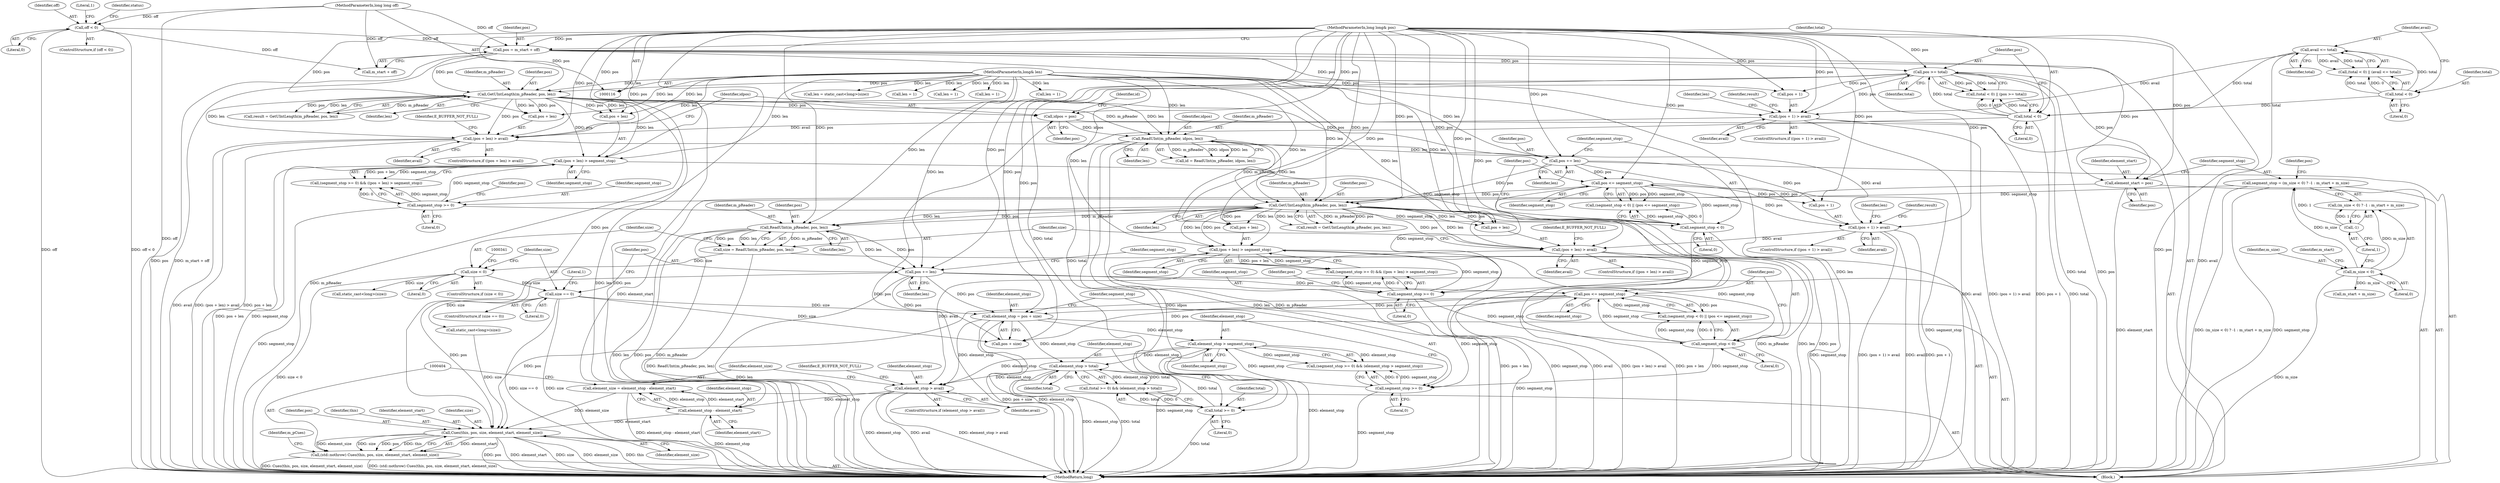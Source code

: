 digraph "1_Android_cc274e2abe8b2a6698a5c47d8aa4bb45f1f9538d_50@integer" {
"1000398" [label="(Call,element_size = element_stop - element_start)"];
"1000400" [label="(Call,element_stop - element_start)"];
"1000392" [label="(Call,element_stop > avail)"];
"1000381" [label="(Call,element_stop > total)"];
"1000361" [label="(Call,element_stop = pos + size)"];
"1000357" [label="(Call,pos <= segment_stop)"];
"1000349" [label="(Call,pos += len)"];
"1000331" [label="(Call,ReadUInt(m_pReader, pos, len))"];
"1000286" [label="(Call,GetUIntLength(m_pReader, pos, len))"];
"1000251" [label="(Call,ReadUInt(m_pReader, idpos, len))"];
"1000202" [label="(Call,GetUIntLength(m_pReader, pos, len))"];
"1000118" [label="(MethodParameterIn,long long& pos)"];
"1000156" [label="(Call,pos = m_start + off)"];
"1000126" [label="(Call,off < 0)"];
"1000117" [label="(MethodParameterIn,long long off)"];
"1000166" [label="(Call,pos >= total)"];
"1000163" [label="(Call,total < 0)"];
"1000150" [label="(Call,total < 0)"];
"1000153" [label="(Call,avail <= total)"];
"1000119" [label="(MethodParameterIn,long& len)"];
"1000245" [label="(Call,idpos = pos)"];
"1000261" [label="(Call,pos += len)"];
"1000269" [label="(Call,pos <= segment_stop)"];
"1000266" [label="(Call,segment_stop < 0)"];
"1000226" [label="(Call,segment_stop >= 0)"];
"1000176" [label="(Call,segment_stop = (m_size < 0) ? -1 : m_start + m_size)"];
"1000182" [label="(Call,-1)"];
"1000179" [label="(Call,m_size < 0)"];
"1000229" [label="(Call,(pos + len) > segment_stop)"];
"1000354" [label="(Call,segment_stop < 0)"];
"1000310" [label="(Call,segment_stop >= 0)"];
"1000313" [label="(Call,(pos + len) > segment_stop)"];
"1000344" [label="(Call,size == 0)"];
"1000336" [label="(Call,size < 0)"];
"1000329" [label="(Call,size = ReadUInt(m_pReader, pos, len))"];
"1000371" [label="(Call,element_stop > segment_stop)"];
"1000368" [label="(Call,segment_stop >= 0)"];
"1000378" [label="(Call,total >= 0)"];
"1000321" [label="(Call,(pos + len) > avail)"];
"1000273" [label="(Call,(pos + 1) > avail)"];
"1000237" [label="(Call,(pos + len) > avail)"];
"1000188" [label="(Call,(pos + 1) > avail)"];
"1000172" [label="(Call,element_start = pos)"];
"1000405" [label="(Call,Cues(this, pos, size, element_start, element_size))"];
"1000403" [label="(Call,(std::nothrow) Cues(this, pos, size, element_start, element_size))"];
"1000120" [label="(Block,)"];
"1000351" [label="(Identifier,len)"];
"1000227" [label="(Identifier,segment_stop)"];
"1000162" [label="(Call,(total < 0) || (pos >= total))"];
"1000202" [label="(Call,GetUIntLength(m_pReader, pos, len))"];
"1000287" [label="(Identifier,m_pReader)"];
"1000156" [label="(Call,pos = m_start + off)"];
"1000401" [label="(Identifier,element_stop)"];
"1000277" [label="(Identifier,avail)"];
"1000184" [label="(Call,m_start + m_size)"];
"1000330" [label="(Identifier,size)"];
"1000400" [label="(Call,element_stop - element_start)"];
"1000165" [label="(Literal,0)"];
"1000327" [label="(Identifier,E_BUFFER_NOT_FULL)"];
"1000353" [label="(Call,(segment_stop < 0) || (pos <= segment_stop))"];
"1000233" [label="(Identifier,segment_stop)"];
"1000152" [label="(Literal,0)"];
"1000254" [label="(Identifier,len)"];
"1000355" [label="(Identifier,segment_stop)"];
"1000269" [label="(Call,pos <= segment_stop)"];
"1000415" [label="(MethodReturn,long)"];
"1000194" [label="(Call,len = 1)"];
"1000157" [label="(Identifier,pos)"];
"1000243" [label="(Identifier,E_BUFFER_NOT_FULL)"];
"1000406" [label="(Identifier,this)"];
"1000356" [label="(Literal,0)"];
"1000272" [label="(ControlStructure,if ((pos + 1) > avail))"];
"1000262" [label="(Identifier,pos)"];
"1000335" [label="(ControlStructure,if (size < 0))"];
"1000336" [label="(Call,size < 0)"];
"1000377" [label="(Call,(total >= 0) && (element_stop > total))"];
"1000188" [label="(Call,(pos + 1) > avail)"];
"1000200" [label="(Call,result = GetUIntLength(m_pReader, pos, len))"];
"1000187" [label="(ControlStructure,if ((pos + 1) > avail))"];
"1000267" [label="(Identifier,segment_stop)"];
"1000338" [label="(Literal,0)"];
"1000183" [label="(Literal,1)"];
"1000354" [label="(Call,segment_stop < 0)"];
"1000405" [label="(Call,Cues(this, pos, size, element_start, element_size))"];
"1000225" [label="(Call,(segment_stop >= 0) && ((pos + len) > segment_stop))"];
"1000346" [label="(Literal,0)"];
"1000314" [label="(Call,pos + len)"];
"1000321" [label="(Call,(pos + len) > avail)"];
"1000154" [label="(Identifier,avail)"];
"1000172" [label="(Call,element_start = pos)"];
"1000348" [label="(Literal,1)"];
"1000382" [label="(Identifier,element_stop)"];
"1000203" [label="(Identifier,m_pReader)"];
"1000251" [label="(Call,ReadUInt(m_pReader, idpos, len))"];
"1000117" [label="(MethodParameterIn,long long off)"];
"1000320" [label="(ControlStructure,if ((pos + len) > avail))"];
"1000168" [label="(Identifier,total)"];
"1000181" [label="(Literal,0)"];
"1000274" [label="(Call,pos + 1)"];
"1000409" [label="(Identifier,element_start)"];
"1000174" [label="(Identifier,pos)"];
"1000361" [label="(Call,element_stop = pos + size)"];
"1000204" [label="(Identifier,pos)"];
"1000288" [label="(Identifier,pos)"];
"1000261" [label="(Call,pos += len)"];
"1000372" [label="(Identifier,element_stop)"];
"1000176" [label="(Call,segment_stop = (m_size < 0) ? -1 : m_start + m_size)"];
"1000362" [label="(Identifier,element_stop)"];
"1000273" [label="(Call,(pos + 1) > avail)"];
"1000268" [label="(Literal,0)"];
"1000349" [label="(Call,pos += len)"];
"1000127" [label="(Identifier,off)"];
"1000241" [label="(Identifier,avail)"];
"1000380" [label="(Literal,0)"];
"1000408" [label="(Identifier,size)"];
"1000178" [label="(Call,(m_size < 0) ? -1 : m_start + m_size)"];
"1000311" [label="(Identifier,segment_stop)"];
"1000266" [label="(Call,segment_stop < 0)"];
"1000270" [label="(Identifier,pos)"];
"1000228" [label="(Literal,0)"];
"1000284" [label="(Call,result = GetUIntLength(m_pReader, pos, len))"];
"1000402" [label="(Identifier,element_start)"];
"1000367" [label="(Call,(segment_stop >= 0) && (element_stop > segment_stop))"];
"1000371" [label="(Call,element_stop > segment_stop)"];
"1000331" [label="(Call,ReadUInt(m_pReader, pos, len))"];
"1000286" [label="(Call,GetUIntLength(m_pReader, pos, len))"];
"1000166" [label="(Call,pos >= total)"];
"1000337" [label="(Identifier,size)"];
"1000359" [label="(Identifier,segment_stop)"];
"1000128" [label="(Literal,0)"];
"1000173" [label="(Identifier,element_start)"];
"1000357" [label="(Call,pos <= segment_stop)"];
"1000322" [label="(Call,pos + len)"];
"1000315" [label="(Identifier,pos)"];
"1000386" [label="(Call,len = static_cast<long>(size))"];
"1000236" [label="(ControlStructure,if ((pos + len) > avail))"];
"1000280" [label="(Identifier,len)"];
"1000334" [label="(Identifier,len)"];
"1000309" [label="(Call,(segment_stop >= 0) && ((pos + len) > segment_stop))"];
"1000399" [label="(Identifier,element_size)"];
"1000150" [label="(Call,total < 0)"];
"1000252" [label="(Identifier,m_pReader)"];
"1000265" [label="(Call,(segment_stop < 0) || (pos <= segment_stop))"];
"1000289" [label="(Identifier,len)"];
"1000151" [label="(Identifier,total)"];
"1000126" [label="(Call,off < 0)"];
"1000153" [label="(Call,avail <= total)"];
"1000394" [label="(Identifier,avail)"];
"1000303" [label="(Call,len = 1)"];
"1000219" [label="(Call,len = 1)"];
"1000164" [label="(Identifier,total)"];
"1000370" [label="(Literal,0)"];
"1000383" [label="(Identifier,total)"];
"1000229" [label="(Call,(pos + len) > segment_stop)"];
"1000340" [label="(Call,static_cast<long>(size))"];
"1000373" [label="(Identifier,segment_stop)"];
"1000332" [label="(Identifier,m_pReader)"];
"1000412" [label="(Identifier,m_pCues)"];
"1000177" [label="(Identifier,segment_stop)"];
"1000192" [label="(Identifier,avail)"];
"1000195" [label="(Identifier,len)"];
"1000231" [label="(Identifier,pos)"];
"1000182" [label="(Call,-1)"];
"1000343" [label="(ControlStructure,if (size == 0))"];
"1000245" [label="(Call,idpos = pos)"];
"1000391" [label="(ControlStructure,if (element_stop > avail))"];
"1000249" [label="(Call,id = ReadUInt(m_pReader, idpos, len))"];
"1000131" [label="(Literal,1)"];
"1000363" [label="(Call,pos + size)"];
"1000398" [label="(Call,element_size = element_stop - element_start)"];
"1000179" [label="(Call,m_size < 0)"];
"1000279" [label="(Call,len = 1)"];
"1000368" [label="(Call,segment_stop >= 0)"];
"1000271" [label="(Identifier,segment_stop)"];
"1000237" [label="(Call,(pos + len) > avail)"];
"1000226" [label="(Call,segment_stop >= 0)"];
"1000381" [label="(Call,element_stop > total)"];
"1000246" [label="(Identifier,idpos)"];
"1000369" [label="(Identifier,segment_stop)"];
"1000205" [label="(Identifier,len)"];
"1000325" [label="(Identifier,avail)"];
"1000285" [label="(Identifier,result)"];
"1000185" [label="(Identifier,m_start)"];
"1000312" [label="(Literal,0)"];
"1000403" [label="(Call,(std::nothrow) Cues(this, pos, size, element_start, element_size))"];
"1000238" [label="(Call,pos + len)"];
"1000250" [label="(Identifier,id)"];
"1000149" [label="(Call,(total < 0) || (avail <= total))"];
"1000201" [label="(Identifier,result)"];
"1000253" [label="(Identifier,idpos)"];
"1000167" [label="(Identifier,pos)"];
"1000317" [label="(Identifier,segment_stop)"];
"1000329" [label="(Call,size = ReadUInt(m_pReader, pos, len))"];
"1000180" [label="(Identifier,m_size)"];
"1000189" [label="(Call,pos + 1)"];
"1000118" [label="(MethodParameterIn,long long& pos)"];
"1000396" [label="(Identifier,E_BUFFER_NOT_FULL)"];
"1000393" [label="(Identifier,element_stop)"];
"1000392" [label="(Call,element_stop > avail)"];
"1000119" [label="(MethodParameterIn,long& len)"];
"1000410" [label="(Identifier,element_size)"];
"1000125" [label="(ControlStructure,if (off < 0))"];
"1000388" [label="(Call,static_cast<long>(size))"];
"1000358" [label="(Identifier,pos)"];
"1000163" [label="(Call,total < 0)"];
"1000313" [label="(Call,(pos + len) > segment_stop)"];
"1000190" [label="(Identifier,pos)"];
"1000136" [label="(Identifier,status)"];
"1000310" [label="(Call,segment_stop >= 0)"];
"1000407" [label="(Identifier,pos)"];
"1000350" [label="(Identifier,pos)"];
"1000378" [label="(Call,total >= 0)"];
"1000379" [label="(Identifier,total)"];
"1000247" [label="(Identifier,pos)"];
"1000345" [label="(Identifier,size)"];
"1000155" [label="(Identifier,total)"];
"1000158" [label="(Call,m_start + off)"];
"1000263" [label="(Identifier,len)"];
"1000333" [label="(Identifier,pos)"];
"1000344" [label="(Call,size == 0)"];
"1000230" [label="(Call,pos + len)"];
"1000398" -> "1000120"  [label="AST: "];
"1000398" -> "1000400"  [label="CFG: "];
"1000399" -> "1000398"  [label="AST: "];
"1000400" -> "1000398"  [label="AST: "];
"1000404" -> "1000398"  [label="CFG: "];
"1000398" -> "1000415"  [label="DDG: element_stop - element_start"];
"1000400" -> "1000398"  [label="DDG: element_stop"];
"1000400" -> "1000398"  [label="DDG: element_start"];
"1000398" -> "1000405"  [label="DDG: element_size"];
"1000400" -> "1000402"  [label="CFG: "];
"1000401" -> "1000400"  [label="AST: "];
"1000402" -> "1000400"  [label="AST: "];
"1000400" -> "1000415"  [label="DDG: element_stop"];
"1000392" -> "1000400"  [label="DDG: element_stop"];
"1000172" -> "1000400"  [label="DDG: element_start"];
"1000400" -> "1000405"  [label="DDG: element_start"];
"1000392" -> "1000391"  [label="AST: "];
"1000392" -> "1000394"  [label="CFG: "];
"1000393" -> "1000392"  [label="AST: "];
"1000394" -> "1000392"  [label="AST: "];
"1000396" -> "1000392"  [label="CFG: "];
"1000399" -> "1000392"  [label="CFG: "];
"1000392" -> "1000415"  [label="DDG: avail"];
"1000392" -> "1000415"  [label="DDG: element_stop > avail"];
"1000392" -> "1000415"  [label="DDG: element_stop"];
"1000381" -> "1000392"  [label="DDG: element_stop"];
"1000361" -> "1000392"  [label="DDG: element_stop"];
"1000371" -> "1000392"  [label="DDG: element_stop"];
"1000321" -> "1000392"  [label="DDG: avail"];
"1000381" -> "1000377"  [label="AST: "];
"1000381" -> "1000383"  [label="CFG: "];
"1000382" -> "1000381"  [label="AST: "];
"1000383" -> "1000381"  [label="AST: "];
"1000377" -> "1000381"  [label="CFG: "];
"1000381" -> "1000415"  [label="DDG: total"];
"1000381" -> "1000415"  [label="DDG: element_stop"];
"1000381" -> "1000377"  [label="DDG: element_stop"];
"1000381" -> "1000377"  [label="DDG: total"];
"1000361" -> "1000381"  [label="DDG: element_stop"];
"1000371" -> "1000381"  [label="DDG: element_stop"];
"1000378" -> "1000381"  [label="DDG: total"];
"1000361" -> "1000120"  [label="AST: "];
"1000361" -> "1000363"  [label="CFG: "];
"1000362" -> "1000361"  [label="AST: "];
"1000363" -> "1000361"  [label="AST: "];
"1000369" -> "1000361"  [label="CFG: "];
"1000361" -> "1000415"  [label="DDG: element_stop"];
"1000361" -> "1000415"  [label="DDG: pos + size"];
"1000357" -> "1000361"  [label="DDG: pos"];
"1000349" -> "1000361"  [label="DDG: pos"];
"1000118" -> "1000361"  [label="DDG: pos"];
"1000344" -> "1000361"  [label="DDG: size"];
"1000361" -> "1000371"  [label="DDG: element_stop"];
"1000357" -> "1000353"  [label="AST: "];
"1000357" -> "1000359"  [label="CFG: "];
"1000358" -> "1000357"  [label="AST: "];
"1000359" -> "1000357"  [label="AST: "];
"1000353" -> "1000357"  [label="CFG: "];
"1000357" -> "1000353"  [label="DDG: pos"];
"1000357" -> "1000353"  [label="DDG: segment_stop"];
"1000349" -> "1000357"  [label="DDG: pos"];
"1000118" -> "1000357"  [label="DDG: pos"];
"1000354" -> "1000357"  [label="DDG: segment_stop"];
"1000357" -> "1000363"  [label="DDG: pos"];
"1000357" -> "1000368"  [label="DDG: segment_stop"];
"1000357" -> "1000405"  [label="DDG: pos"];
"1000349" -> "1000120"  [label="AST: "];
"1000349" -> "1000351"  [label="CFG: "];
"1000350" -> "1000349"  [label="AST: "];
"1000351" -> "1000349"  [label="AST: "];
"1000355" -> "1000349"  [label="CFG: "];
"1000349" -> "1000415"  [label="DDG: len"];
"1000331" -> "1000349"  [label="DDG: len"];
"1000331" -> "1000349"  [label="DDG: pos"];
"1000119" -> "1000349"  [label="DDG: len"];
"1000118" -> "1000349"  [label="DDG: pos"];
"1000349" -> "1000363"  [label="DDG: pos"];
"1000349" -> "1000405"  [label="DDG: pos"];
"1000331" -> "1000329"  [label="AST: "];
"1000331" -> "1000334"  [label="CFG: "];
"1000332" -> "1000331"  [label="AST: "];
"1000333" -> "1000331"  [label="AST: "];
"1000334" -> "1000331"  [label="AST: "];
"1000329" -> "1000331"  [label="CFG: "];
"1000331" -> "1000415"  [label="DDG: len"];
"1000331" -> "1000415"  [label="DDG: pos"];
"1000331" -> "1000415"  [label="DDG: m_pReader"];
"1000331" -> "1000329"  [label="DDG: m_pReader"];
"1000331" -> "1000329"  [label="DDG: pos"];
"1000331" -> "1000329"  [label="DDG: len"];
"1000286" -> "1000331"  [label="DDG: m_pReader"];
"1000286" -> "1000331"  [label="DDG: pos"];
"1000286" -> "1000331"  [label="DDG: len"];
"1000118" -> "1000331"  [label="DDG: pos"];
"1000119" -> "1000331"  [label="DDG: len"];
"1000286" -> "1000284"  [label="AST: "];
"1000286" -> "1000289"  [label="CFG: "];
"1000287" -> "1000286"  [label="AST: "];
"1000288" -> "1000286"  [label="AST: "];
"1000289" -> "1000286"  [label="AST: "];
"1000284" -> "1000286"  [label="CFG: "];
"1000286" -> "1000415"  [label="DDG: m_pReader"];
"1000286" -> "1000415"  [label="DDG: len"];
"1000286" -> "1000415"  [label="DDG: pos"];
"1000286" -> "1000284"  [label="DDG: m_pReader"];
"1000286" -> "1000284"  [label="DDG: pos"];
"1000286" -> "1000284"  [label="DDG: len"];
"1000251" -> "1000286"  [label="DDG: m_pReader"];
"1000251" -> "1000286"  [label="DDG: len"];
"1000118" -> "1000286"  [label="DDG: pos"];
"1000261" -> "1000286"  [label="DDG: pos"];
"1000269" -> "1000286"  [label="DDG: pos"];
"1000119" -> "1000286"  [label="DDG: len"];
"1000286" -> "1000313"  [label="DDG: pos"];
"1000286" -> "1000313"  [label="DDG: len"];
"1000286" -> "1000314"  [label="DDG: pos"];
"1000286" -> "1000314"  [label="DDG: len"];
"1000286" -> "1000321"  [label="DDG: pos"];
"1000286" -> "1000321"  [label="DDG: len"];
"1000286" -> "1000322"  [label="DDG: pos"];
"1000286" -> "1000322"  [label="DDG: len"];
"1000251" -> "1000249"  [label="AST: "];
"1000251" -> "1000254"  [label="CFG: "];
"1000252" -> "1000251"  [label="AST: "];
"1000253" -> "1000251"  [label="AST: "];
"1000254" -> "1000251"  [label="AST: "];
"1000249" -> "1000251"  [label="CFG: "];
"1000251" -> "1000415"  [label="DDG: idpos"];
"1000251" -> "1000415"  [label="DDG: len"];
"1000251" -> "1000415"  [label="DDG: m_pReader"];
"1000251" -> "1000249"  [label="DDG: m_pReader"];
"1000251" -> "1000249"  [label="DDG: idpos"];
"1000251" -> "1000249"  [label="DDG: len"];
"1000202" -> "1000251"  [label="DDG: m_pReader"];
"1000202" -> "1000251"  [label="DDG: len"];
"1000245" -> "1000251"  [label="DDG: idpos"];
"1000119" -> "1000251"  [label="DDG: len"];
"1000251" -> "1000261"  [label="DDG: len"];
"1000202" -> "1000200"  [label="AST: "];
"1000202" -> "1000205"  [label="CFG: "];
"1000203" -> "1000202"  [label="AST: "];
"1000204" -> "1000202"  [label="AST: "];
"1000205" -> "1000202"  [label="AST: "];
"1000200" -> "1000202"  [label="CFG: "];
"1000202" -> "1000415"  [label="DDG: m_pReader"];
"1000202" -> "1000415"  [label="DDG: len"];
"1000202" -> "1000415"  [label="DDG: pos"];
"1000202" -> "1000200"  [label="DDG: m_pReader"];
"1000202" -> "1000200"  [label="DDG: pos"];
"1000202" -> "1000200"  [label="DDG: len"];
"1000118" -> "1000202"  [label="DDG: pos"];
"1000156" -> "1000202"  [label="DDG: pos"];
"1000166" -> "1000202"  [label="DDG: pos"];
"1000119" -> "1000202"  [label="DDG: len"];
"1000202" -> "1000229"  [label="DDG: pos"];
"1000202" -> "1000229"  [label="DDG: len"];
"1000202" -> "1000230"  [label="DDG: pos"];
"1000202" -> "1000230"  [label="DDG: len"];
"1000202" -> "1000237"  [label="DDG: pos"];
"1000202" -> "1000237"  [label="DDG: len"];
"1000202" -> "1000238"  [label="DDG: pos"];
"1000202" -> "1000238"  [label="DDG: len"];
"1000202" -> "1000245"  [label="DDG: pos"];
"1000202" -> "1000261"  [label="DDG: pos"];
"1000118" -> "1000116"  [label="AST: "];
"1000118" -> "1000415"  [label="DDG: pos"];
"1000118" -> "1000156"  [label="DDG: pos"];
"1000118" -> "1000166"  [label="DDG: pos"];
"1000118" -> "1000172"  [label="DDG: pos"];
"1000118" -> "1000188"  [label="DDG: pos"];
"1000118" -> "1000189"  [label="DDG: pos"];
"1000118" -> "1000229"  [label="DDG: pos"];
"1000118" -> "1000230"  [label="DDG: pos"];
"1000118" -> "1000237"  [label="DDG: pos"];
"1000118" -> "1000238"  [label="DDG: pos"];
"1000118" -> "1000245"  [label="DDG: pos"];
"1000118" -> "1000261"  [label="DDG: pos"];
"1000118" -> "1000269"  [label="DDG: pos"];
"1000118" -> "1000273"  [label="DDG: pos"];
"1000118" -> "1000274"  [label="DDG: pos"];
"1000118" -> "1000313"  [label="DDG: pos"];
"1000118" -> "1000314"  [label="DDG: pos"];
"1000118" -> "1000321"  [label="DDG: pos"];
"1000118" -> "1000322"  [label="DDG: pos"];
"1000118" -> "1000363"  [label="DDG: pos"];
"1000118" -> "1000405"  [label="DDG: pos"];
"1000156" -> "1000120"  [label="AST: "];
"1000156" -> "1000158"  [label="CFG: "];
"1000157" -> "1000156"  [label="AST: "];
"1000158" -> "1000156"  [label="AST: "];
"1000164" -> "1000156"  [label="CFG: "];
"1000156" -> "1000415"  [label="DDG: pos"];
"1000156" -> "1000415"  [label="DDG: m_start + off"];
"1000126" -> "1000156"  [label="DDG: off"];
"1000117" -> "1000156"  [label="DDG: off"];
"1000156" -> "1000166"  [label="DDG: pos"];
"1000156" -> "1000172"  [label="DDG: pos"];
"1000156" -> "1000188"  [label="DDG: pos"];
"1000156" -> "1000189"  [label="DDG: pos"];
"1000126" -> "1000125"  [label="AST: "];
"1000126" -> "1000128"  [label="CFG: "];
"1000127" -> "1000126"  [label="AST: "];
"1000128" -> "1000126"  [label="AST: "];
"1000131" -> "1000126"  [label="CFG: "];
"1000136" -> "1000126"  [label="CFG: "];
"1000126" -> "1000415"  [label="DDG: off < 0"];
"1000126" -> "1000415"  [label="DDG: off"];
"1000117" -> "1000126"  [label="DDG: off"];
"1000126" -> "1000158"  [label="DDG: off"];
"1000117" -> "1000116"  [label="AST: "];
"1000117" -> "1000415"  [label="DDG: off"];
"1000117" -> "1000158"  [label="DDG: off"];
"1000166" -> "1000162"  [label="AST: "];
"1000166" -> "1000168"  [label="CFG: "];
"1000167" -> "1000166"  [label="AST: "];
"1000168" -> "1000166"  [label="AST: "];
"1000162" -> "1000166"  [label="CFG: "];
"1000166" -> "1000415"  [label="DDG: total"];
"1000166" -> "1000415"  [label="DDG: pos"];
"1000166" -> "1000162"  [label="DDG: pos"];
"1000166" -> "1000162"  [label="DDG: total"];
"1000163" -> "1000166"  [label="DDG: total"];
"1000166" -> "1000172"  [label="DDG: pos"];
"1000166" -> "1000188"  [label="DDG: pos"];
"1000166" -> "1000189"  [label="DDG: pos"];
"1000166" -> "1000378"  [label="DDG: total"];
"1000163" -> "1000162"  [label="AST: "];
"1000163" -> "1000165"  [label="CFG: "];
"1000164" -> "1000163"  [label="AST: "];
"1000165" -> "1000163"  [label="AST: "];
"1000167" -> "1000163"  [label="CFG: "];
"1000162" -> "1000163"  [label="CFG: "];
"1000163" -> "1000415"  [label="DDG: total"];
"1000163" -> "1000162"  [label="DDG: total"];
"1000163" -> "1000162"  [label="DDG: 0"];
"1000150" -> "1000163"  [label="DDG: total"];
"1000153" -> "1000163"  [label="DDG: total"];
"1000163" -> "1000378"  [label="DDG: total"];
"1000150" -> "1000149"  [label="AST: "];
"1000150" -> "1000152"  [label="CFG: "];
"1000151" -> "1000150"  [label="AST: "];
"1000152" -> "1000150"  [label="AST: "];
"1000154" -> "1000150"  [label="CFG: "];
"1000149" -> "1000150"  [label="CFG: "];
"1000150" -> "1000149"  [label="DDG: total"];
"1000150" -> "1000149"  [label="DDG: 0"];
"1000150" -> "1000153"  [label="DDG: total"];
"1000153" -> "1000149"  [label="AST: "];
"1000153" -> "1000155"  [label="CFG: "];
"1000154" -> "1000153"  [label="AST: "];
"1000155" -> "1000153"  [label="AST: "];
"1000149" -> "1000153"  [label="CFG: "];
"1000153" -> "1000415"  [label="DDG: avail"];
"1000153" -> "1000149"  [label="DDG: avail"];
"1000153" -> "1000149"  [label="DDG: total"];
"1000153" -> "1000188"  [label="DDG: avail"];
"1000119" -> "1000116"  [label="AST: "];
"1000119" -> "1000415"  [label="DDG: len"];
"1000119" -> "1000194"  [label="DDG: len"];
"1000119" -> "1000219"  [label="DDG: len"];
"1000119" -> "1000229"  [label="DDG: len"];
"1000119" -> "1000230"  [label="DDG: len"];
"1000119" -> "1000237"  [label="DDG: len"];
"1000119" -> "1000238"  [label="DDG: len"];
"1000119" -> "1000261"  [label="DDG: len"];
"1000119" -> "1000279"  [label="DDG: len"];
"1000119" -> "1000303"  [label="DDG: len"];
"1000119" -> "1000313"  [label="DDG: len"];
"1000119" -> "1000314"  [label="DDG: len"];
"1000119" -> "1000321"  [label="DDG: len"];
"1000119" -> "1000322"  [label="DDG: len"];
"1000119" -> "1000386"  [label="DDG: len"];
"1000245" -> "1000120"  [label="AST: "];
"1000245" -> "1000247"  [label="CFG: "];
"1000246" -> "1000245"  [label="AST: "];
"1000247" -> "1000245"  [label="AST: "];
"1000250" -> "1000245"  [label="CFG: "];
"1000245" -> "1000415"  [label="DDG: pos"];
"1000261" -> "1000120"  [label="AST: "];
"1000261" -> "1000263"  [label="CFG: "];
"1000262" -> "1000261"  [label="AST: "];
"1000263" -> "1000261"  [label="AST: "];
"1000267" -> "1000261"  [label="CFG: "];
"1000261" -> "1000269"  [label="DDG: pos"];
"1000261" -> "1000273"  [label="DDG: pos"];
"1000261" -> "1000274"  [label="DDG: pos"];
"1000269" -> "1000265"  [label="AST: "];
"1000269" -> "1000271"  [label="CFG: "];
"1000270" -> "1000269"  [label="AST: "];
"1000271" -> "1000269"  [label="AST: "];
"1000265" -> "1000269"  [label="CFG: "];
"1000269" -> "1000415"  [label="DDG: segment_stop"];
"1000269" -> "1000265"  [label="DDG: pos"];
"1000269" -> "1000265"  [label="DDG: segment_stop"];
"1000266" -> "1000269"  [label="DDG: segment_stop"];
"1000269" -> "1000273"  [label="DDG: pos"];
"1000269" -> "1000274"  [label="DDG: pos"];
"1000269" -> "1000310"  [label="DDG: segment_stop"];
"1000266" -> "1000265"  [label="AST: "];
"1000266" -> "1000268"  [label="CFG: "];
"1000267" -> "1000266"  [label="AST: "];
"1000268" -> "1000266"  [label="AST: "];
"1000270" -> "1000266"  [label="CFG: "];
"1000265" -> "1000266"  [label="CFG: "];
"1000266" -> "1000415"  [label="DDG: segment_stop"];
"1000266" -> "1000265"  [label="DDG: segment_stop"];
"1000266" -> "1000265"  [label="DDG: 0"];
"1000226" -> "1000266"  [label="DDG: segment_stop"];
"1000229" -> "1000266"  [label="DDG: segment_stop"];
"1000266" -> "1000310"  [label="DDG: segment_stop"];
"1000226" -> "1000225"  [label="AST: "];
"1000226" -> "1000228"  [label="CFG: "];
"1000227" -> "1000226"  [label="AST: "];
"1000228" -> "1000226"  [label="AST: "];
"1000231" -> "1000226"  [label="CFG: "];
"1000225" -> "1000226"  [label="CFG: "];
"1000226" -> "1000415"  [label="DDG: segment_stop"];
"1000226" -> "1000225"  [label="DDG: segment_stop"];
"1000226" -> "1000225"  [label="DDG: 0"];
"1000176" -> "1000226"  [label="DDG: segment_stop"];
"1000226" -> "1000229"  [label="DDG: segment_stop"];
"1000176" -> "1000120"  [label="AST: "];
"1000176" -> "1000178"  [label="CFG: "];
"1000177" -> "1000176"  [label="AST: "];
"1000178" -> "1000176"  [label="AST: "];
"1000190" -> "1000176"  [label="CFG: "];
"1000176" -> "1000415"  [label="DDG: (m_size < 0) ? -1 : m_start + m_size"];
"1000176" -> "1000415"  [label="DDG: segment_stop"];
"1000182" -> "1000176"  [label="DDG: 1"];
"1000179" -> "1000176"  [label="DDG: m_size"];
"1000182" -> "1000178"  [label="AST: "];
"1000182" -> "1000183"  [label="CFG: "];
"1000183" -> "1000182"  [label="AST: "];
"1000178" -> "1000182"  [label="CFG: "];
"1000182" -> "1000178"  [label="DDG: 1"];
"1000179" -> "1000178"  [label="AST: "];
"1000179" -> "1000181"  [label="CFG: "];
"1000180" -> "1000179"  [label="AST: "];
"1000181" -> "1000179"  [label="AST: "];
"1000183" -> "1000179"  [label="CFG: "];
"1000185" -> "1000179"  [label="CFG: "];
"1000179" -> "1000415"  [label="DDG: m_size"];
"1000179" -> "1000178"  [label="DDG: m_size"];
"1000179" -> "1000184"  [label="DDG: m_size"];
"1000229" -> "1000225"  [label="AST: "];
"1000229" -> "1000233"  [label="CFG: "];
"1000230" -> "1000229"  [label="AST: "];
"1000233" -> "1000229"  [label="AST: "];
"1000225" -> "1000229"  [label="CFG: "];
"1000229" -> "1000415"  [label="DDG: segment_stop"];
"1000229" -> "1000415"  [label="DDG: pos + len"];
"1000229" -> "1000225"  [label="DDG: pos + len"];
"1000229" -> "1000225"  [label="DDG: segment_stop"];
"1000354" -> "1000353"  [label="AST: "];
"1000354" -> "1000356"  [label="CFG: "];
"1000355" -> "1000354"  [label="AST: "];
"1000356" -> "1000354"  [label="AST: "];
"1000358" -> "1000354"  [label="CFG: "];
"1000353" -> "1000354"  [label="CFG: "];
"1000354" -> "1000353"  [label="DDG: segment_stop"];
"1000354" -> "1000353"  [label="DDG: 0"];
"1000310" -> "1000354"  [label="DDG: segment_stop"];
"1000313" -> "1000354"  [label="DDG: segment_stop"];
"1000354" -> "1000368"  [label="DDG: segment_stop"];
"1000310" -> "1000309"  [label="AST: "];
"1000310" -> "1000312"  [label="CFG: "];
"1000311" -> "1000310"  [label="AST: "];
"1000312" -> "1000310"  [label="AST: "];
"1000315" -> "1000310"  [label="CFG: "];
"1000309" -> "1000310"  [label="CFG: "];
"1000310" -> "1000415"  [label="DDG: segment_stop"];
"1000310" -> "1000309"  [label="DDG: segment_stop"];
"1000310" -> "1000309"  [label="DDG: 0"];
"1000310" -> "1000313"  [label="DDG: segment_stop"];
"1000313" -> "1000309"  [label="AST: "];
"1000313" -> "1000317"  [label="CFG: "];
"1000314" -> "1000313"  [label="AST: "];
"1000317" -> "1000313"  [label="AST: "];
"1000309" -> "1000313"  [label="CFG: "];
"1000313" -> "1000415"  [label="DDG: pos + len"];
"1000313" -> "1000415"  [label="DDG: segment_stop"];
"1000313" -> "1000309"  [label="DDG: pos + len"];
"1000313" -> "1000309"  [label="DDG: segment_stop"];
"1000344" -> "1000343"  [label="AST: "];
"1000344" -> "1000346"  [label="CFG: "];
"1000345" -> "1000344"  [label="AST: "];
"1000346" -> "1000344"  [label="AST: "];
"1000348" -> "1000344"  [label="CFG: "];
"1000350" -> "1000344"  [label="CFG: "];
"1000344" -> "1000415"  [label="DDG: size == 0"];
"1000344" -> "1000415"  [label="DDG: size"];
"1000336" -> "1000344"  [label="DDG: size"];
"1000344" -> "1000363"  [label="DDG: size"];
"1000344" -> "1000388"  [label="DDG: size"];
"1000336" -> "1000335"  [label="AST: "];
"1000336" -> "1000338"  [label="CFG: "];
"1000337" -> "1000336"  [label="AST: "];
"1000338" -> "1000336"  [label="AST: "];
"1000341" -> "1000336"  [label="CFG: "];
"1000345" -> "1000336"  [label="CFG: "];
"1000336" -> "1000415"  [label="DDG: size < 0"];
"1000329" -> "1000336"  [label="DDG: size"];
"1000336" -> "1000340"  [label="DDG: size"];
"1000329" -> "1000120"  [label="AST: "];
"1000330" -> "1000329"  [label="AST: "];
"1000337" -> "1000329"  [label="CFG: "];
"1000329" -> "1000415"  [label="DDG: ReadUInt(m_pReader, pos, len)"];
"1000371" -> "1000367"  [label="AST: "];
"1000371" -> "1000373"  [label="CFG: "];
"1000372" -> "1000371"  [label="AST: "];
"1000373" -> "1000371"  [label="AST: "];
"1000367" -> "1000371"  [label="CFG: "];
"1000371" -> "1000415"  [label="DDG: segment_stop"];
"1000371" -> "1000415"  [label="DDG: element_stop"];
"1000371" -> "1000367"  [label="DDG: element_stop"];
"1000371" -> "1000367"  [label="DDG: segment_stop"];
"1000368" -> "1000371"  [label="DDG: segment_stop"];
"1000368" -> "1000367"  [label="AST: "];
"1000368" -> "1000370"  [label="CFG: "];
"1000369" -> "1000368"  [label="AST: "];
"1000370" -> "1000368"  [label="AST: "];
"1000372" -> "1000368"  [label="CFG: "];
"1000367" -> "1000368"  [label="CFG: "];
"1000368" -> "1000415"  [label="DDG: segment_stop"];
"1000368" -> "1000367"  [label="DDG: segment_stop"];
"1000368" -> "1000367"  [label="DDG: 0"];
"1000378" -> "1000377"  [label="AST: "];
"1000378" -> "1000380"  [label="CFG: "];
"1000379" -> "1000378"  [label="AST: "];
"1000380" -> "1000378"  [label="AST: "];
"1000382" -> "1000378"  [label="CFG: "];
"1000377" -> "1000378"  [label="CFG: "];
"1000378" -> "1000415"  [label="DDG: total"];
"1000378" -> "1000377"  [label="DDG: total"];
"1000378" -> "1000377"  [label="DDG: 0"];
"1000321" -> "1000320"  [label="AST: "];
"1000321" -> "1000325"  [label="CFG: "];
"1000322" -> "1000321"  [label="AST: "];
"1000325" -> "1000321"  [label="AST: "];
"1000327" -> "1000321"  [label="CFG: "];
"1000330" -> "1000321"  [label="CFG: "];
"1000321" -> "1000415"  [label="DDG: pos + len"];
"1000321" -> "1000415"  [label="DDG: avail"];
"1000321" -> "1000415"  [label="DDG: (pos + len) > avail"];
"1000273" -> "1000321"  [label="DDG: avail"];
"1000273" -> "1000272"  [label="AST: "];
"1000273" -> "1000277"  [label="CFG: "];
"1000274" -> "1000273"  [label="AST: "];
"1000277" -> "1000273"  [label="AST: "];
"1000280" -> "1000273"  [label="CFG: "];
"1000285" -> "1000273"  [label="CFG: "];
"1000273" -> "1000415"  [label="DDG: pos + 1"];
"1000273" -> "1000415"  [label="DDG: (pos + 1) > avail"];
"1000273" -> "1000415"  [label="DDG: avail"];
"1000237" -> "1000273"  [label="DDG: avail"];
"1000237" -> "1000236"  [label="AST: "];
"1000237" -> "1000241"  [label="CFG: "];
"1000238" -> "1000237"  [label="AST: "];
"1000241" -> "1000237"  [label="AST: "];
"1000243" -> "1000237"  [label="CFG: "];
"1000246" -> "1000237"  [label="CFG: "];
"1000237" -> "1000415"  [label="DDG: (pos + len) > avail"];
"1000237" -> "1000415"  [label="DDG: pos + len"];
"1000237" -> "1000415"  [label="DDG: avail"];
"1000188" -> "1000237"  [label="DDG: avail"];
"1000188" -> "1000187"  [label="AST: "];
"1000188" -> "1000192"  [label="CFG: "];
"1000189" -> "1000188"  [label="AST: "];
"1000192" -> "1000188"  [label="AST: "];
"1000195" -> "1000188"  [label="CFG: "];
"1000201" -> "1000188"  [label="CFG: "];
"1000188" -> "1000415"  [label="DDG: (pos + 1) > avail"];
"1000188" -> "1000415"  [label="DDG: pos + 1"];
"1000188" -> "1000415"  [label="DDG: avail"];
"1000172" -> "1000120"  [label="AST: "];
"1000172" -> "1000174"  [label="CFG: "];
"1000173" -> "1000172"  [label="AST: "];
"1000174" -> "1000172"  [label="AST: "];
"1000177" -> "1000172"  [label="CFG: "];
"1000172" -> "1000415"  [label="DDG: element_start"];
"1000405" -> "1000403"  [label="AST: "];
"1000405" -> "1000410"  [label="CFG: "];
"1000406" -> "1000405"  [label="AST: "];
"1000407" -> "1000405"  [label="AST: "];
"1000408" -> "1000405"  [label="AST: "];
"1000409" -> "1000405"  [label="AST: "];
"1000410" -> "1000405"  [label="AST: "];
"1000403" -> "1000405"  [label="CFG: "];
"1000405" -> "1000415"  [label="DDG: pos"];
"1000405" -> "1000415"  [label="DDG: element_start"];
"1000405" -> "1000415"  [label="DDG: size"];
"1000405" -> "1000415"  [label="DDG: element_size"];
"1000405" -> "1000415"  [label="DDG: this"];
"1000405" -> "1000403"  [label="DDG: element_start"];
"1000405" -> "1000403"  [label="DDG: element_size"];
"1000405" -> "1000403"  [label="DDG: size"];
"1000405" -> "1000403"  [label="DDG: pos"];
"1000405" -> "1000403"  [label="DDG: this"];
"1000388" -> "1000405"  [label="DDG: size"];
"1000403" -> "1000120"  [label="AST: "];
"1000404" -> "1000403"  [label="AST: "];
"1000412" -> "1000403"  [label="CFG: "];
"1000403" -> "1000415"  [label="DDG: Cues(this, pos, size, element_start, element_size)"];
"1000403" -> "1000415"  [label="DDG: (std::nothrow) Cues(this, pos, size, element_start, element_size)"];
}
